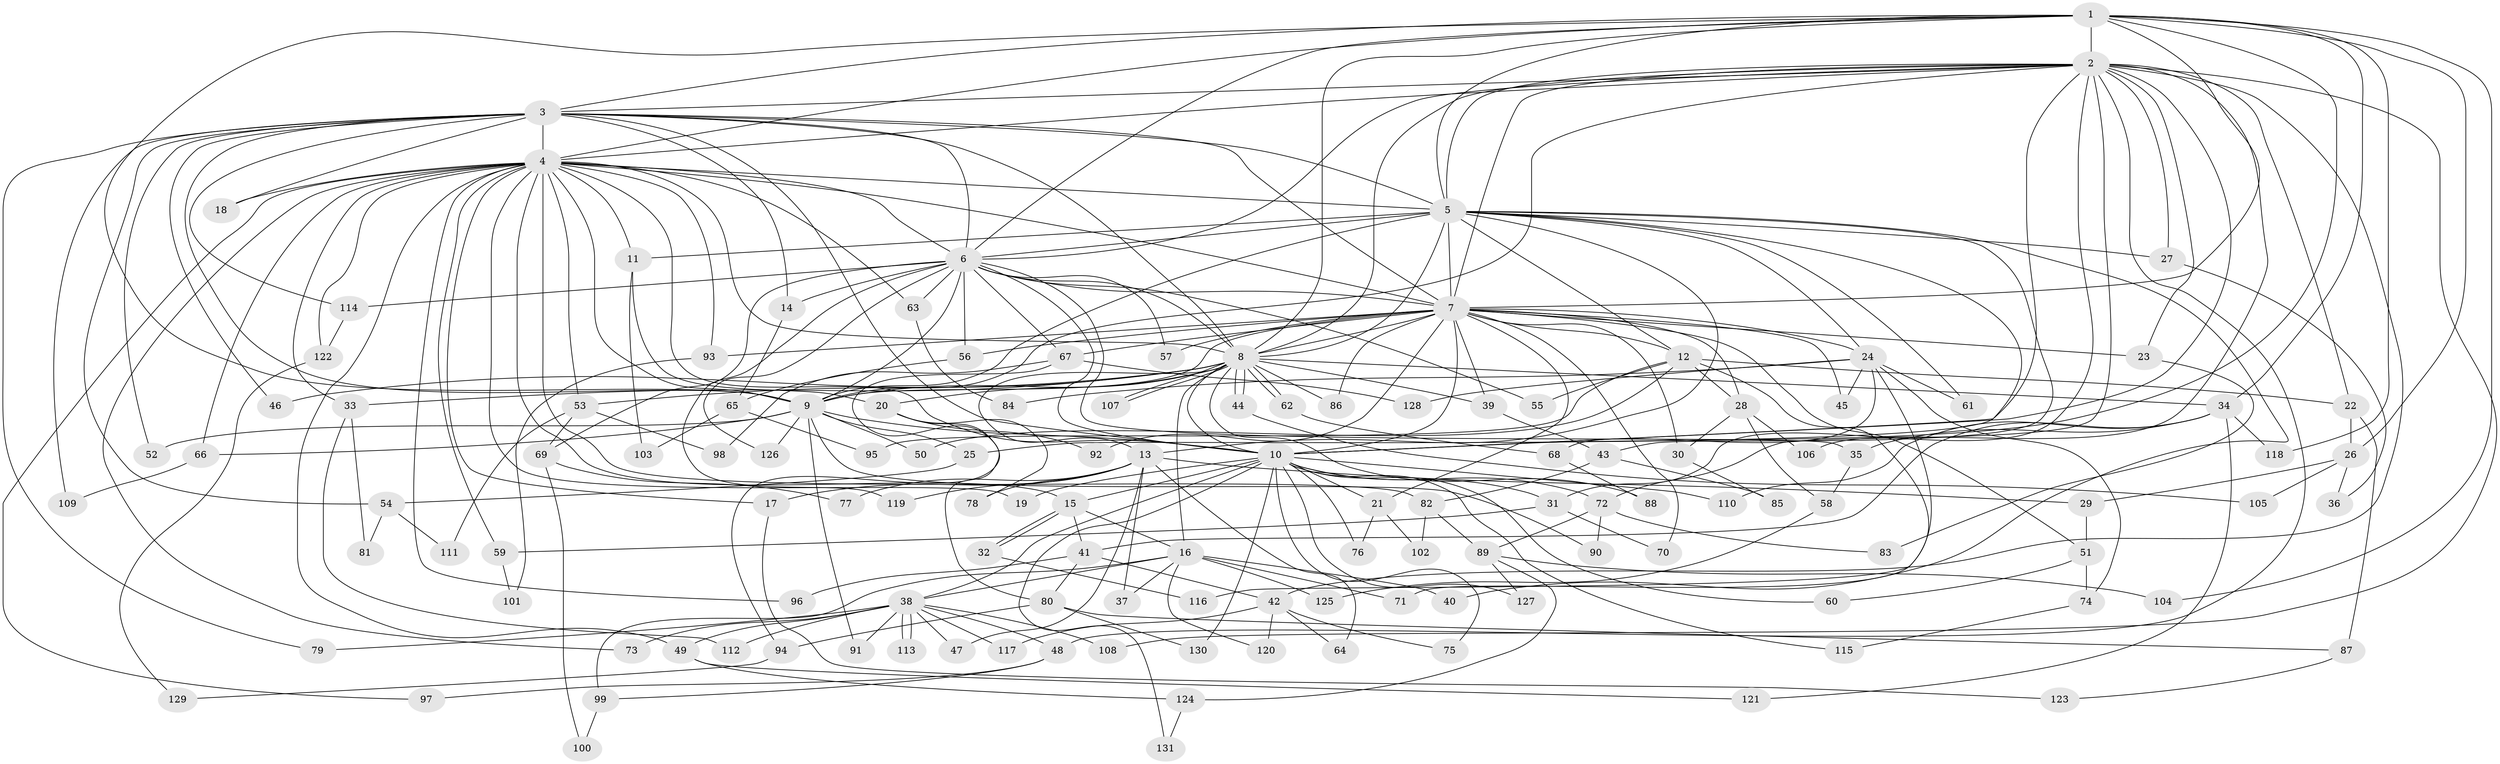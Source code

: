 // coarse degree distribution, {26: 0.010416666666666666, 17: 0.010416666666666666, 15: 0.010416666666666666, 23: 0.03125, 14: 0.010416666666666666, 22: 0.010416666666666666, 4: 0.10416666666666667, 8: 0.020833333333333332, 11: 0.010416666666666666, 5: 0.08333333333333333, 9: 0.010416666666666666, 2: 0.4270833333333333, 6: 0.041666666666666664, 7: 0.010416666666666666, 3: 0.1875, 13: 0.010416666666666666, 1: 0.010416666666666666}
// Generated by graph-tools (version 1.1) at 2025/51/02/27/25 19:51:45]
// undirected, 131 vertices, 287 edges
graph export_dot {
graph [start="1"]
  node [color=gray90,style=filled];
  1;
  2;
  3;
  4;
  5;
  6;
  7;
  8;
  9;
  10;
  11;
  12;
  13;
  14;
  15;
  16;
  17;
  18;
  19;
  20;
  21;
  22;
  23;
  24;
  25;
  26;
  27;
  28;
  29;
  30;
  31;
  32;
  33;
  34;
  35;
  36;
  37;
  38;
  39;
  40;
  41;
  42;
  43;
  44;
  45;
  46;
  47;
  48;
  49;
  50;
  51;
  52;
  53;
  54;
  55;
  56;
  57;
  58;
  59;
  60;
  61;
  62;
  63;
  64;
  65;
  66;
  67;
  68;
  69;
  70;
  71;
  72;
  73;
  74;
  75;
  76;
  77;
  78;
  79;
  80;
  81;
  82;
  83;
  84;
  85;
  86;
  87;
  88;
  89;
  90;
  91;
  92;
  93;
  94;
  95;
  96;
  97;
  98;
  99;
  100;
  101;
  102;
  103;
  104;
  105;
  106;
  107;
  108;
  109;
  110;
  111;
  112;
  113;
  114;
  115;
  116;
  117;
  118;
  119;
  120;
  121;
  122;
  123;
  124;
  125;
  126;
  127;
  128;
  129;
  130;
  131;
  1 -- 2;
  1 -- 3;
  1 -- 4;
  1 -- 5;
  1 -- 6;
  1 -- 7;
  1 -- 8;
  1 -- 9;
  1 -- 10;
  1 -- 26;
  1 -- 34;
  1 -- 104;
  1 -- 118;
  2 -- 3;
  2 -- 4;
  2 -- 5;
  2 -- 6;
  2 -- 7;
  2 -- 8;
  2 -- 9;
  2 -- 10;
  2 -- 22;
  2 -- 23;
  2 -- 25;
  2 -- 27;
  2 -- 31;
  2 -- 42;
  2 -- 48;
  2 -- 72;
  2 -- 106;
  2 -- 108;
  3 -- 4;
  3 -- 5;
  3 -- 6;
  3 -- 7;
  3 -- 8;
  3 -- 9;
  3 -- 10;
  3 -- 14;
  3 -- 18;
  3 -- 46;
  3 -- 52;
  3 -- 54;
  3 -- 79;
  3 -- 109;
  3 -- 114;
  4 -- 5;
  4 -- 6;
  4 -- 7;
  4 -- 8;
  4 -- 9;
  4 -- 10;
  4 -- 11;
  4 -- 15;
  4 -- 17;
  4 -- 18;
  4 -- 19;
  4 -- 33;
  4 -- 49;
  4 -- 53;
  4 -- 59;
  4 -- 63;
  4 -- 66;
  4 -- 73;
  4 -- 82;
  4 -- 93;
  4 -- 96;
  4 -- 97;
  4 -- 122;
  5 -- 6;
  5 -- 7;
  5 -- 8;
  5 -- 9;
  5 -- 10;
  5 -- 11;
  5 -- 12;
  5 -- 13;
  5 -- 24;
  5 -- 27;
  5 -- 40;
  5 -- 43;
  5 -- 61;
  6 -- 7;
  6 -- 8;
  6 -- 9;
  6 -- 10;
  6 -- 14;
  6 -- 35;
  6 -- 55;
  6 -- 56;
  6 -- 57;
  6 -- 63;
  6 -- 67;
  6 -- 69;
  6 -- 114;
  6 -- 119;
  6 -- 126;
  7 -- 8;
  7 -- 9;
  7 -- 10;
  7 -- 12;
  7 -- 21;
  7 -- 23;
  7 -- 24;
  7 -- 28;
  7 -- 30;
  7 -- 39;
  7 -- 45;
  7 -- 51;
  7 -- 56;
  7 -- 57;
  7 -- 67;
  7 -- 70;
  7 -- 86;
  7 -- 92;
  7 -- 93;
  8 -- 9;
  8 -- 10;
  8 -- 13;
  8 -- 16;
  8 -- 20;
  8 -- 33;
  8 -- 34;
  8 -- 39;
  8 -- 44;
  8 -- 44;
  8 -- 46;
  8 -- 53;
  8 -- 62;
  8 -- 62;
  8 -- 86;
  8 -- 88;
  8 -- 107;
  8 -- 107;
  9 -- 10;
  9 -- 25;
  9 -- 50;
  9 -- 52;
  9 -- 66;
  9 -- 90;
  9 -- 91;
  9 -- 126;
  10 -- 15;
  10 -- 19;
  10 -- 21;
  10 -- 31;
  10 -- 38;
  10 -- 60;
  10 -- 72;
  10 -- 75;
  10 -- 76;
  10 -- 110;
  10 -- 115;
  10 -- 127;
  10 -- 130;
  10 -- 131;
  11 -- 20;
  11 -- 103;
  12 -- 22;
  12 -- 28;
  12 -- 50;
  12 -- 55;
  12 -- 71;
  12 -- 95;
  13 -- 17;
  13 -- 29;
  13 -- 37;
  13 -- 47;
  13 -- 64;
  13 -- 77;
  13 -- 78;
  13 -- 119;
  14 -- 65;
  15 -- 16;
  15 -- 32;
  15 -- 32;
  15 -- 41;
  16 -- 37;
  16 -- 38;
  16 -- 40;
  16 -- 71;
  16 -- 99;
  16 -- 120;
  16 -- 125;
  17 -- 123;
  20 -- 78;
  20 -- 92;
  20 -- 94;
  21 -- 76;
  21 -- 102;
  22 -- 26;
  22 -- 87;
  23 -- 83;
  24 -- 45;
  24 -- 61;
  24 -- 68;
  24 -- 74;
  24 -- 84;
  24 -- 116;
  24 -- 128;
  25 -- 54;
  26 -- 29;
  26 -- 36;
  26 -- 105;
  27 -- 36;
  28 -- 30;
  28 -- 58;
  28 -- 106;
  29 -- 51;
  30 -- 85;
  31 -- 59;
  31 -- 70;
  32 -- 116;
  33 -- 81;
  33 -- 112;
  34 -- 35;
  34 -- 41;
  34 -- 110;
  34 -- 118;
  34 -- 121;
  35 -- 58;
  38 -- 47;
  38 -- 48;
  38 -- 49;
  38 -- 73;
  38 -- 79;
  38 -- 91;
  38 -- 108;
  38 -- 112;
  38 -- 113;
  38 -- 113;
  38 -- 117;
  39 -- 43;
  41 -- 42;
  41 -- 80;
  41 -- 96;
  42 -- 64;
  42 -- 75;
  42 -- 117;
  42 -- 120;
  43 -- 82;
  43 -- 85;
  44 -- 105;
  48 -- 97;
  48 -- 99;
  49 -- 121;
  49 -- 124;
  51 -- 60;
  51 -- 74;
  53 -- 69;
  53 -- 98;
  53 -- 111;
  54 -- 81;
  54 -- 111;
  56 -- 65;
  58 -- 125;
  59 -- 101;
  62 -- 68;
  63 -- 84;
  65 -- 95;
  65 -- 103;
  66 -- 109;
  67 -- 80;
  67 -- 98;
  67 -- 128;
  68 -- 88;
  69 -- 77;
  69 -- 100;
  72 -- 83;
  72 -- 89;
  72 -- 90;
  74 -- 115;
  80 -- 87;
  80 -- 94;
  80 -- 130;
  82 -- 89;
  82 -- 102;
  87 -- 123;
  89 -- 104;
  89 -- 124;
  89 -- 127;
  93 -- 101;
  94 -- 129;
  99 -- 100;
  114 -- 122;
  122 -- 129;
  124 -- 131;
}
